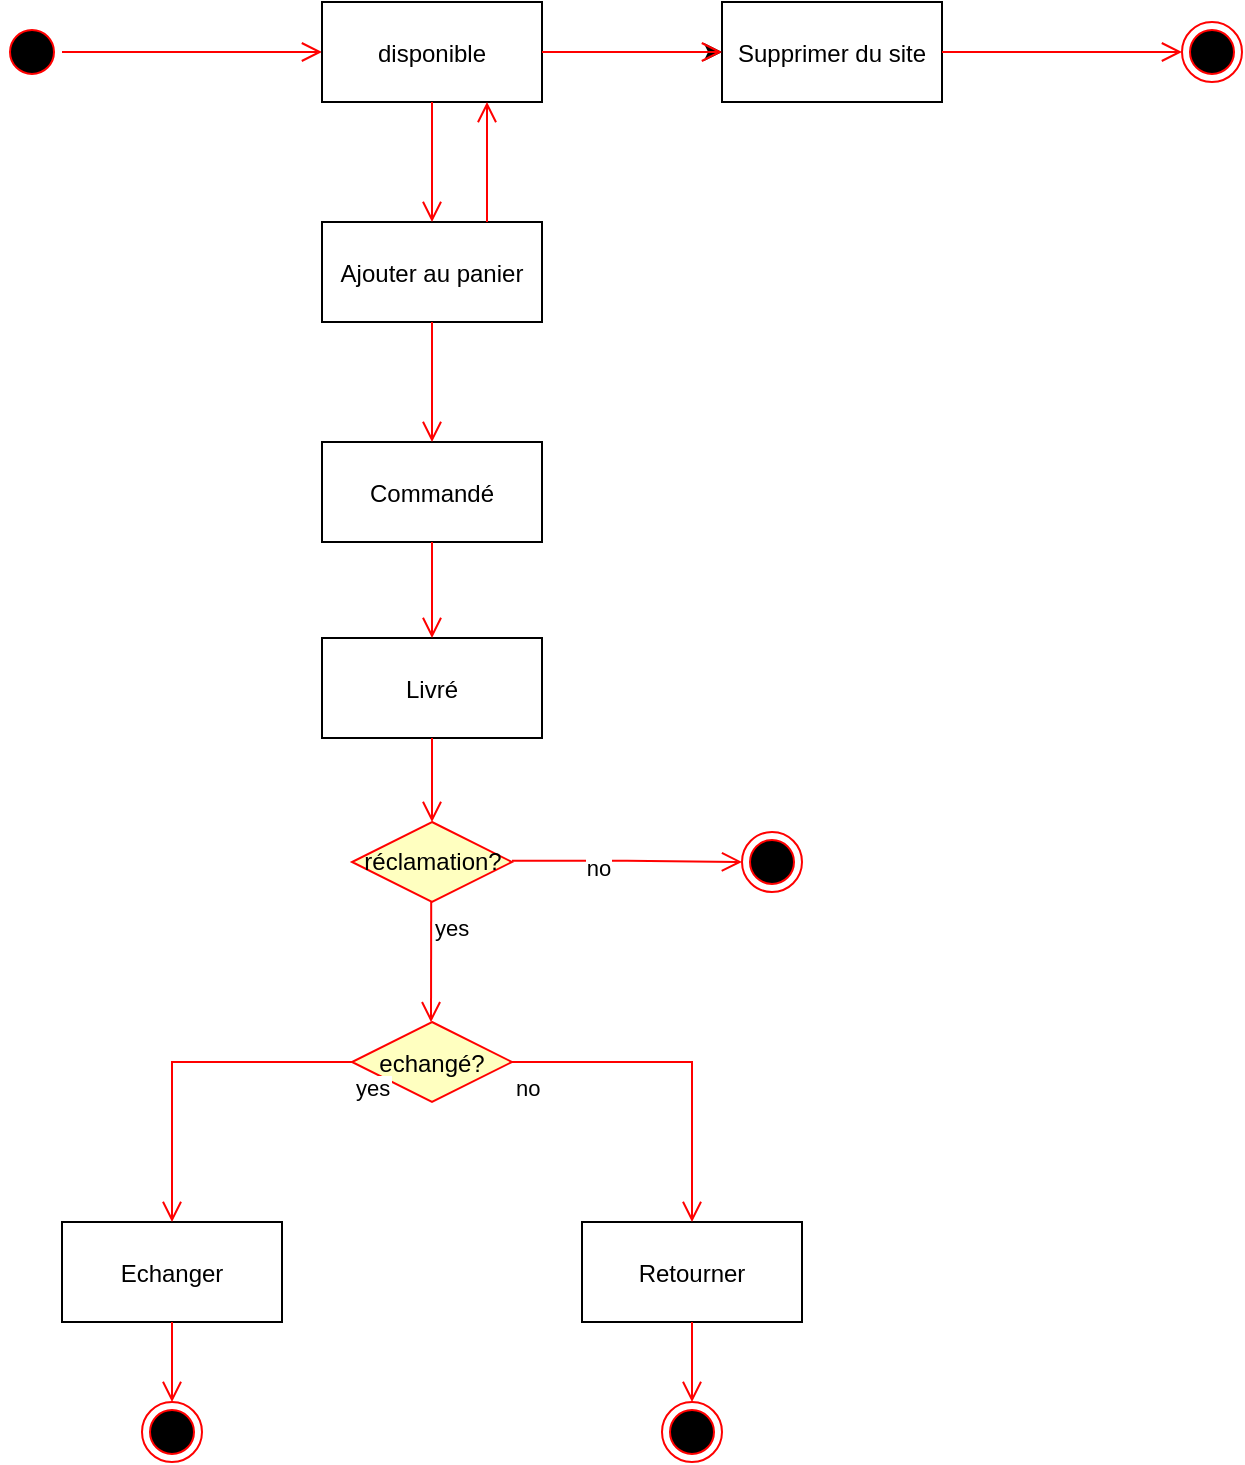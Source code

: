 <mxfile version="22.1.4" type="github">
  <diagram name="Page-1" id="e7e014a7-5840-1c2e-5031-d8a46d1fe8dd">
    <mxGraphModel dx="1513" dy="813" grid="1" gridSize="10" guides="1" tooltips="1" connect="1" arrows="1" fold="1" page="1" pageScale="1" pageWidth="1169" pageHeight="826" background="none" math="0" shadow="0">
      <root>
        <mxCell id="0" />
        <mxCell id="1" parent="0" />
        <mxCell id="5" value="" style="ellipse;shape=startState;fillColor=#000000;strokeColor=#ff0000;" parent="1" vertex="1">
          <mxGeometry x="150" y="80" width="30" height="30" as="geometry" />
        </mxCell>
        <mxCell id="6" value="" style="edgeStyle=elbowEdgeStyle;elbow=horizontal;verticalAlign=bottom;endArrow=open;endSize=8;strokeColor=#FF0000;endFill=1;rounded=0;entryX=0;entryY=0.5;entryDx=0;entryDy=0;exitX=1;exitY=0.5;exitDx=0;exitDy=0;" parent="1" source="5" target="7" edge="1">
          <mxGeometry x="230" y="680" as="geometry">
            <mxPoint x="260" y="95" as="targetPoint" />
            <mxPoint x="190" y="95" as="sourcePoint" />
          </mxGeometry>
        </mxCell>
        <mxCell id="WEsiquvMuV68peQLwW6a-46" value="" style="edgeStyle=orthogonalEdgeStyle;rounded=0;orthogonalLoop=1;jettySize=auto;html=1;" edge="1" parent="1" source="7" target="WEsiquvMuV68peQLwW6a-41">
          <mxGeometry relative="1" as="geometry" />
        </mxCell>
        <mxCell id="7" value="disponible" style="" parent="1" vertex="1">
          <mxGeometry x="310" y="70" width="110" height="50" as="geometry" />
        </mxCell>
        <mxCell id="WEsiquvMuV68peQLwW6a-41" value="Supprimer du site" style="" vertex="1" parent="1">
          <mxGeometry x="510" y="70" width="110" height="50" as="geometry" />
        </mxCell>
        <mxCell id="WEsiquvMuV68peQLwW6a-42" value="" style="ellipse;shape=endState;fillColor=#000000;strokeColor=#ff0000" vertex="1" parent="1">
          <mxGeometry x="740" y="80" width="30" height="30" as="geometry" />
        </mxCell>
        <mxCell id="WEsiquvMuV68peQLwW6a-43" value="" style="edgeStyle=elbowEdgeStyle;elbow=horizontal;verticalAlign=bottom;endArrow=open;endSize=8;strokeColor=#FF0000;endFill=1;rounded=0;entryX=0;entryY=0.5;entryDx=0;entryDy=0;exitX=1;exitY=0.5;exitDx=0;exitDy=0;" edge="1" parent="1" source="7" target="WEsiquvMuV68peQLwW6a-41">
          <mxGeometry x="230" y="680" as="geometry">
            <mxPoint x="320" y="105" as="targetPoint" />
            <mxPoint x="190" y="105" as="sourcePoint" />
          </mxGeometry>
        </mxCell>
        <mxCell id="WEsiquvMuV68peQLwW6a-44" value="" style="edgeStyle=elbowEdgeStyle;elbow=horizontal;verticalAlign=bottom;endArrow=open;endSize=8;strokeColor=#FF0000;endFill=1;rounded=0;entryX=0;entryY=0.5;entryDx=0;entryDy=0;exitX=1;exitY=0.5;exitDx=0;exitDy=0;" edge="1" parent="1" source="WEsiquvMuV68peQLwW6a-41" target="WEsiquvMuV68peQLwW6a-42">
          <mxGeometry x="230" y="680" as="geometry">
            <mxPoint x="520" y="105" as="targetPoint" />
            <mxPoint x="430" y="105" as="sourcePoint" />
          </mxGeometry>
        </mxCell>
        <mxCell id="WEsiquvMuV68peQLwW6a-45" value="Ajouter au panier" style="" vertex="1" parent="1">
          <mxGeometry x="310" y="180" width="110" height="50" as="geometry" />
        </mxCell>
        <mxCell id="WEsiquvMuV68peQLwW6a-47" value="" style="edgeStyle=elbowEdgeStyle;elbow=horizontal;verticalAlign=bottom;endArrow=open;endSize=8;strokeColor=#FF0000;endFill=1;rounded=0;entryX=0.5;entryY=0;entryDx=0;entryDy=0;exitX=0.5;exitY=1;exitDx=0;exitDy=0;" edge="1" parent="1" source="7" target="WEsiquvMuV68peQLwW6a-45">
          <mxGeometry x="230" y="680" as="geometry">
            <mxPoint x="520" y="105" as="targetPoint" />
            <mxPoint x="430" y="105" as="sourcePoint" />
          </mxGeometry>
        </mxCell>
        <mxCell id="WEsiquvMuV68peQLwW6a-49" value="Commandé" style="" vertex="1" parent="1">
          <mxGeometry x="310" y="290" width="110" height="50" as="geometry" />
        </mxCell>
        <mxCell id="WEsiquvMuV68peQLwW6a-50" value="" style="edgeStyle=elbowEdgeStyle;elbow=horizontal;verticalAlign=bottom;endArrow=open;endSize=8;strokeColor=#FF0000;endFill=1;rounded=0;entryX=0.5;entryY=0;entryDx=0;entryDy=0;exitX=0.5;exitY=1;exitDx=0;exitDy=0;" edge="1" parent="1" source="WEsiquvMuV68peQLwW6a-45" target="WEsiquvMuV68peQLwW6a-49">
          <mxGeometry x="230" y="680" as="geometry">
            <mxPoint x="375" y="190" as="targetPoint" />
            <mxPoint x="375" y="130" as="sourcePoint" />
          </mxGeometry>
        </mxCell>
        <mxCell id="WEsiquvMuV68peQLwW6a-55" value="Livré" style="" vertex="1" parent="1">
          <mxGeometry x="310" y="388" width="110" height="50" as="geometry" />
        </mxCell>
        <mxCell id="WEsiquvMuV68peQLwW6a-56" value="" style="edgeStyle=elbowEdgeStyle;elbow=horizontal;verticalAlign=bottom;endArrow=open;endSize=8;strokeColor=#FF0000;endFill=1;rounded=0;entryX=0.5;entryY=0;entryDx=0;entryDy=0;exitX=0.5;exitY=1;exitDx=0;exitDy=0;" edge="1" parent="1" source="WEsiquvMuV68peQLwW6a-49" target="WEsiquvMuV68peQLwW6a-55">
          <mxGeometry x="230" y="680" as="geometry">
            <mxPoint x="375" y="410" as="targetPoint" />
            <mxPoint x="365.0" y="450" as="sourcePoint" />
          </mxGeometry>
        </mxCell>
        <mxCell id="WEsiquvMuV68peQLwW6a-57" value="" style="rhombus;fillColor=#ffffc0;strokeColor=#ff0000;" vertex="1" parent="1">
          <mxGeometry x="325" y="480" width="80" height="40" as="geometry" />
        </mxCell>
        <mxCell id="WEsiquvMuV68peQLwW6a-58" value="" style="edgeStyle=elbowEdgeStyle;elbow=horizontal;verticalAlign=bottom;endArrow=open;endSize=8;strokeColor=#FF0000;endFill=1;rounded=0;entryX=0.5;entryY=0;entryDx=0;entryDy=0;exitX=0.5;exitY=1;exitDx=0;exitDy=0;" edge="1" parent="1" source="WEsiquvMuV68peQLwW6a-55" target="WEsiquvMuV68peQLwW6a-57">
          <mxGeometry x="230" y="680" as="geometry">
            <mxPoint x="375" y="398" as="targetPoint" />
            <mxPoint x="375" y="350" as="sourcePoint" />
          </mxGeometry>
        </mxCell>
        <mxCell id="WEsiquvMuV68peQLwW6a-59" value="" style="edgeStyle=elbowEdgeStyle;elbow=horizontal;verticalAlign=bottom;endArrow=open;endSize=8;strokeColor=#FF0000;endFill=1;rounded=0;entryX=0;entryY=0.5;entryDx=0;entryDy=0;exitX=1;exitY=0.5;exitDx=0;exitDy=0;" edge="1" parent="1" target="WEsiquvMuV68peQLwW6a-62">
          <mxGeometry x="230" y="680" as="geometry">
            <mxPoint x="495" y="499.41" as="targetPoint" />
            <mxPoint x="405" y="499.41" as="sourcePoint" />
          </mxGeometry>
        </mxCell>
        <mxCell id="WEsiquvMuV68peQLwW6a-60" value="no" style="edgeLabel;html=1;align=center;verticalAlign=middle;resizable=0;points=[];" vertex="1" connectable="0" parent="WEsiquvMuV68peQLwW6a-59">
          <mxGeometry relative="1" as="geometry">
            <mxPoint x="-15" y="3" as="offset" />
          </mxGeometry>
        </mxCell>
        <mxCell id="WEsiquvMuV68peQLwW6a-61" value="réclamation?" style="text;html=1;align=center;verticalAlign=middle;resizable=0;points=[];autosize=1;strokeColor=none;fillColor=none;" vertex="1" parent="1">
          <mxGeometry x="320" y="485" width="90" height="30" as="geometry" />
        </mxCell>
        <mxCell id="WEsiquvMuV68peQLwW6a-62" value="" style="ellipse;shape=endState;fillColor=#000000;strokeColor=#ff0000" vertex="1" parent="1">
          <mxGeometry x="520" y="485" width="30" height="30" as="geometry" />
        </mxCell>
        <mxCell id="23" value="yes" style="edgeStyle=elbowEdgeStyle;elbow=horizontal;align=left;verticalAlign=top;endArrow=open;endSize=8;strokeColor=#FF0000;endFill=1;rounded=0" parent="1" edge="1">
          <mxGeometry x="-1" relative="1" as="geometry">
            <mxPoint x="364.594" y="580.09" as="targetPoint" />
            <mxPoint x="364.594" y="520.002" as="sourcePoint" />
          </mxGeometry>
        </mxCell>
        <mxCell id="WEsiquvMuV68peQLwW6a-67" value="echangé?" style="rhombus;fillColor=#ffffc0;strokeColor=#ff0000;" vertex="1" parent="1">
          <mxGeometry x="325" y="580" width="80" height="40" as="geometry" />
        </mxCell>
        <mxCell id="WEsiquvMuV68peQLwW6a-69" value="Echanger" style="" vertex="1" parent="1">
          <mxGeometry x="180" y="680" width="110" height="50" as="geometry" />
        </mxCell>
        <mxCell id="WEsiquvMuV68peQLwW6a-70" value="Retourner" style="" vertex="1" parent="1">
          <mxGeometry x="440" y="680" width="110" height="50" as="geometry" />
        </mxCell>
        <mxCell id="WEsiquvMuV68peQLwW6a-71" value="yes" style="edgeStyle=elbowEdgeStyle;elbow=horizontal;align=left;verticalAlign=top;endArrow=open;endSize=8;strokeColor=#FF0000;endFill=1;rounded=0;entryX=0.5;entryY=0;entryDx=0;entryDy=0;exitX=0;exitY=0.5;exitDx=0;exitDy=0;" edge="1" parent="1" source="WEsiquvMuV68peQLwW6a-67" target="WEsiquvMuV68peQLwW6a-69">
          <mxGeometry x="-1" relative="1" as="geometry">
            <mxPoint x="344.594" y="590.09" as="targetPoint" />
            <mxPoint x="295.0" y="600" as="sourcePoint" />
            <Array as="points">
              <mxPoint x="235" y="640" />
            </Array>
            <mxPoint as="offset" />
          </mxGeometry>
        </mxCell>
        <mxCell id="WEsiquvMuV68peQLwW6a-72" value="no" style="edgeStyle=elbowEdgeStyle;elbow=horizontal;align=left;verticalAlign=top;endArrow=open;endSize=8;strokeColor=#FF0000;endFill=1;rounded=0;exitX=1;exitY=0.5;exitDx=0;exitDy=0;entryX=0.5;entryY=0;entryDx=0;entryDy=0;" edge="1" parent="1" source="WEsiquvMuV68peQLwW6a-67" target="WEsiquvMuV68peQLwW6a-70">
          <mxGeometry x="-1" relative="1" as="geometry">
            <mxPoint x="520" y="650" as="targetPoint" />
            <mxPoint x="374.594" y="530.002" as="sourcePoint" />
            <Array as="points">
              <mxPoint x="495" y="620" />
            </Array>
          </mxGeometry>
        </mxCell>
        <mxCell id="WEsiquvMuV68peQLwW6a-73" value="" style="ellipse;shape=endState;fillColor=#000000;strokeColor=#ff0000" vertex="1" parent="1">
          <mxGeometry x="220" y="770" width="30" height="30" as="geometry" />
        </mxCell>
        <mxCell id="WEsiquvMuV68peQLwW6a-74" value="" style="edgeStyle=elbowEdgeStyle;elbow=vertical;align=left;verticalAlign=top;endArrow=open;endSize=8;strokeColor=#FF0000;endFill=1;rounded=0;exitX=0.5;exitY=1;exitDx=0;exitDy=0;entryX=0.5;entryY=0;entryDx=0;entryDy=0;" edge="1" parent="1" source="WEsiquvMuV68peQLwW6a-69" target="WEsiquvMuV68peQLwW6a-73">
          <mxGeometry x="-1" relative="1" as="geometry">
            <mxPoint x="374.594" y="590.09" as="targetPoint" />
            <mxPoint x="374.594" y="530.002" as="sourcePoint" />
          </mxGeometry>
        </mxCell>
        <mxCell id="WEsiquvMuV68peQLwW6a-75" value="" style="ellipse;shape=endState;fillColor=#000000;strokeColor=#ff0000" vertex="1" parent="1">
          <mxGeometry x="480" y="770" width="30" height="30" as="geometry" />
        </mxCell>
        <mxCell id="WEsiquvMuV68peQLwW6a-76" value="" style="edgeStyle=elbowEdgeStyle;elbow=vertical;align=left;verticalAlign=top;endArrow=open;endSize=8;strokeColor=#FF0000;endFill=1;rounded=0;exitX=0.5;exitY=1;exitDx=0;exitDy=0;" edge="1" parent="1" source="WEsiquvMuV68peQLwW6a-70" target="WEsiquvMuV68peQLwW6a-75">
          <mxGeometry x="-1" relative="1" as="geometry">
            <mxPoint x="245" y="780" as="targetPoint" />
            <mxPoint x="450" y="740" as="sourcePoint" />
          </mxGeometry>
        </mxCell>
        <mxCell id="WEsiquvMuV68peQLwW6a-79" value="" style="edgeStyle=elbowEdgeStyle;elbow=horizontal;verticalAlign=bottom;endArrow=open;endSize=8;strokeColor=#FF0000;endFill=1;rounded=0;entryX=0.75;entryY=1;entryDx=0;entryDy=0;exitX=0.75;exitY=0;exitDx=0;exitDy=0;" edge="1" parent="1" source="WEsiquvMuV68peQLwW6a-45" target="7">
          <mxGeometry x="230" y="680" as="geometry">
            <mxPoint x="375" y="190" as="targetPoint" />
            <mxPoint x="375" y="130" as="sourcePoint" />
          </mxGeometry>
        </mxCell>
      </root>
    </mxGraphModel>
  </diagram>
</mxfile>
